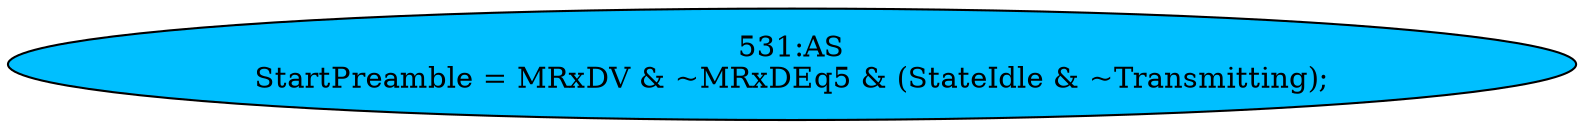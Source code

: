 strict digraph "" {
	node [label="\N"];
	"531:AS"	 [ast="<pyverilog.vparser.ast.Assign object at 0x7fb43032c110>",
		def_var="['StartPreamble']",
		fillcolor=deepskyblue,
		label="531:AS
StartPreamble = MRxDV & ~MRxDEq5 & (StateIdle & ~Transmitting);",
		statements="[]",
		style=filled,
		typ=Assign,
		use_var="['MRxDV', 'MRxDEq5', 'StateIdle', 'Transmitting']"];
}

